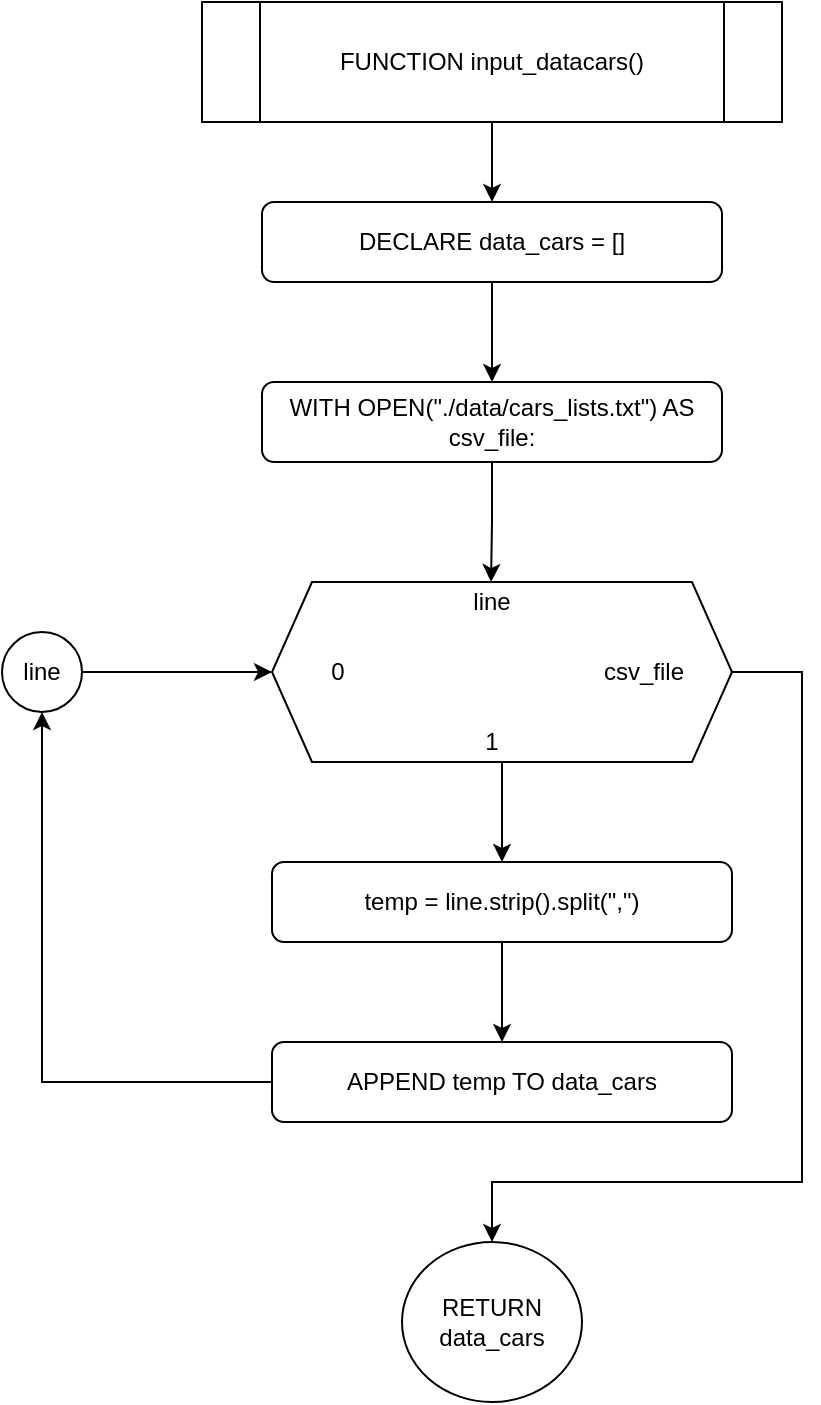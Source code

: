 <mxfile version="14.7.7" type="github">
  <diagram id="PCGISlroS5qjmA4i6kq2" name="Page-1">
    <mxGraphModel dx="1048" dy="745" grid="1" gridSize="10" guides="1" tooltips="1" connect="1" arrows="1" fold="1" page="1" pageScale="1" pageWidth="3300" pageHeight="4681" math="0" shadow="0">
      <root>
        <mxCell id="0" />
        <mxCell id="1" parent="0" />
        <mxCell id="XrU47PXhkySkcJfIvZqH-20" style="edgeStyle=orthogonalEdgeStyle;rounded=0;orthogonalLoop=1;jettySize=auto;html=1;" edge="1" parent="1" source="XrU47PXhkySkcJfIvZqH-21" target="XrU47PXhkySkcJfIvZqH-40">
          <mxGeometry relative="1" as="geometry" />
        </mxCell>
        <mxCell id="XrU47PXhkySkcJfIvZqH-21" value="FUNCTION input_datacars()" style="shape=process;whiteSpace=wrap;html=1;backgroundOutline=1;" vertex="1" parent="1">
          <mxGeometry x="800" y="80" width="290" height="60" as="geometry" />
        </mxCell>
        <mxCell id="XrU47PXhkySkcJfIvZqH-22" value="RETURN data_cars" style="ellipse;whiteSpace=wrap;html=1;" vertex="1" parent="1">
          <mxGeometry x="900" y="700" width="90" height="80" as="geometry" />
        </mxCell>
        <mxCell id="XrU47PXhkySkcJfIvZqH-23" style="edgeStyle=orthogonalEdgeStyle;rounded=0;orthogonalLoop=1;jettySize=auto;html=1;entryX=0.5;entryY=0;entryDx=0;entryDy=0;" edge="1" parent="1" source="XrU47PXhkySkcJfIvZqH-24" target="XrU47PXhkySkcJfIvZqH-27">
          <mxGeometry relative="1" as="geometry" />
        </mxCell>
        <mxCell id="XrU47PXhkySkcJfIvZqH-24" value="WITH OPEN(&quot;./data/cars_lists.txt&quot;) AS csv_file:" style="rounded=1;whiteSpace=wrap;html=1;" vertex="1" parent="1">
          <mxGeometry x="830" y="270" width="230" height="40" as="geometry" />
        </mxCell>
        <mxCell id="XrU47PXhkySkcJfIvZqH-25" value="" style="group" vertex="1" connectable="0" parent="1">
          <mxGeometry x="835" y="370" width="230" height="90" as="geometry" />
        </mxCell>
        <mxCell id="XrU47PXhkySkcJfIvZqH-26" value="" style="shape=hexagon;perimeter=hexagonPerimeter2;whiteSpace=wrap;html=1;fixedSize=1;" vertex="1" parent="XrU47PXhkySkcJfIvZqH-25">
          <mxGeometry width="230.0" height="90" as="geometry" />
        </mxCell>
        <mxCell id="XrU47PXhkySkcJfIvZqH-27" value="line" style="text;html=1;strokeColor=none;fillColor=none;align=center;verticalAlign=middle;whiteSpace=wrap;rounded=0;" vertex="1" parent="XrU47PXhkySkcJfIvZqH-25">
          <mxGeometry x="87.619" width="43.81" height="20" as="geometry" />
        </mxCell>
        <mxCell id="XrU47PXhkySkcJfIvZqH-28" value="0" style="text;html=1;strokeColor=none;fillColor=none;align=center;verticalAlign=middle;whiteSpace=wrap;rounded=0;" vertex="1" parent="XrU47PXhkySkcJfIvZqH-25">
          <mxGeometry x="10.952" y="35" width="43.81" height="20" as="geometry" />
        </mxCell>
        <mxCell id="XrU47PXhkySkcJfIvZqH-29" value="1" style="text;html=1;strokeColor=none;fillColor=none;align=center;verticalAlign=middle;whiteSpace=wrap;rounded=0;" vertex="1" parent="XrU47PXhkySkcJfIvZqH-25">
          <mxGeometry x="87.619" y="70" width="43.81" height="20" as="geometry" />
        </mxCell>
        <mxCell id="XrU47PXhkySkcJfIvZqH-30" value="csv_file" style="text;html=1;strokeColor=none;fillColor=none;align=center;verticalAlign=middle;whiteSpace=wrap;rounded=0;" vertex="1" parent="XrU47PXhkySkcJfIvZqH-25">
          <mxGeometry x="164.286" y="35" width="43.81" height="20" as="geometry" />
        </mxCell>
        <mxCell id="XrU47PXhkySkcJfIvZqH-31" value="" style="edgeStyle=orthogonalEdgeStyle;rounded=0;orthogonalLoop=1;jettySize=auto;html=1;" edge="1" parent="1" source="XrU47PXhkySkcJfIvZqH-32" target="XrU47PXhkySkcJfIvZqH-34">
          <mxGeometry relative="1" as="geometry" />
        </mxCell>
        <mxCell id="XrU47PXhkySkcJfIvZqH-32" value="temp = line.strip().split(&quot;,&quot;)" style="rounded=1;whiteSpace=wrap;html=1;" vertex="1" parent="1">
          <mxGeometry x="835" y="510" width="230" height="40" as="geometry" />
        </mxCell>
        <mxCell id="XrU47PXhkySkcJfIvZqH-33" style="edgeStyle=orthogonalEdgeStyle;rounded=0;orthogonalLoop=1;jettySize=auto;html=1;entryX=0.5;entryY=1;entryDx=0;entryDy=0;" edge="1" parent="1" source="XrU47PXhkySkcJfIvZqH-34" target="XrU47PXhkySkcJfIvZqH-37">
          <mxGeometry relative="1" as="geometry" />
        </mxCell>
        <mxCell id="XrU47PXhkySkcJfIvZqH-34" value="APPEND temp TO data_cars" style="rounded=1;whiteSpace=wrap;html=1;" vertex="1" parent="1">
          <mxGeometry x="835" y="600" width="230" height="40" as="geometry" />
        </mxCell>
        <mxCell id="XrU47PXhkySkcJfIvZqH-35" value="" style="edgeStyle=orthogonalEdgeStyle;rounded=0;orthogonalLoop=1;jettySize=auto;html=1;" edge="1" parent="1" source="XrU47PXhkySkcJfIvZqH-26" target="XrU47PXhkySkcJfIvZqH-32">
          <mxGeometry relative="1" as="geometry" />
        </mxCell>
        <mxCell id="XrU47PXhkySkcJfIvZqH-36" style="edgeStyle=orthogonalEdgeStyle;rounded=0;orthogonalLoop=1;jettySize=auto;html=1;entryX=0;entryY=0.5;entryDx=0;entryDy=0;" edge="1" parent="1" source="XrU47PXhkySkcJfIvZqH-37" target="XrU47PXhkySkcJfIvZqH-26">
          <mxGeometry relative="1" as="geometry" />
        </mxCell>
        <mxCell id="XrU47PXhkySkcJfIvZqH-37" value="line" style="ellipse;whiteSpace=wrap;html=1;aspect=fixed;" vertex="1" parent="1">
          <mxGeometry x="700" y="395" width="40" height="40" as="geometry" />
        </mxCell>
        <mxCell id="XrU47PXhkySkcJfIvZqH-38" style="edgeStyle=orthogonalEdgeStyle;rounded=0;orthogonalLoop=1;jettySize=auto;html=1;entryX=0.5;entryY=0;entryDx=0;entryDy=0;" edge="1" parent="1" source="XrU47PXhkySkcJfIvZqH-26" target="XrU47PXhkySkcJfIvZqH-22">
          <mxGeometry relative="1" as="geometry">
            <Array as="points">
              <mxPoint x="1100" y="415" />
              <mxPoint x="1100" y="670" />
              <mxPoint x="945" y="670" />
            </Array>
          </mxGeometry>
        </mxCell>
        <mxCell id="XrU47PXhkySkcJfIvZqH-39" style="edgeStyle=orthogonalEdgeStyle;rounded=0;orthogonalLoop=1;jettySize=auto;html=1;" edge="1" parent="1" source="XrU47PXhkySkcJfIvZqH-40" target="XrU47PXhkySkcJfIvZqH-24">
          <mxGeometry relative="1" as="geometry" />
        </mxCell>
        <mxCell id="XrU47PXhkySkcJfIvZqH-40" value="DECLARE data_cars = []" style="rounded=1;whiteSpace=wrap;html=1;" vertex="1" parent="1">
          <mxGeometry x="830" y="180" width="230" height="40" as="geometry" />
        </mxCell>
      </root>
    </mxGraphModel>
  </diagram>
</mxfile>
